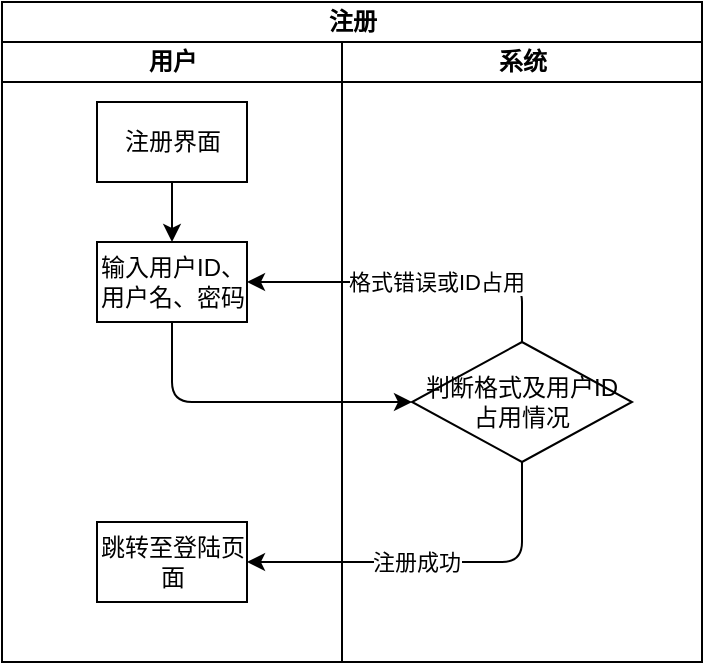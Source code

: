 <mxfile>
    <diagram id="CUubei5NfWrYBV8T60MC" name="第 1 页">
        <mxGraphModel dx="886" dy="526" grid="1" gridSize="10" guides="1" tooltips="1" connect="1" arrows="1" fold="1" page="1" pageScale="1" pageWidth="827" pageHeight="1169" math="0" shadow="0">
            <root>
                <mxCell id="0"/>
                <mxCell id="1" parent="0"/>
                <mxCell id="2" value="注册" style="swimlane;childLayout=stackLayout;resizeParent=1;resizeParentMax=0;startSize=20;html=1;rounded=0;shadow=0;glass=0;swimlaneFillColor=default;" vertex="1" parent="1">
                    <mxGeometry x="120" y="420" width="350" height="330" as="geometry"/>
                </mxCell>
                <mxCell id="3" value="用户" style="swimlane;startSize=20;html=1;rounded=0;swimlaneFillColor=default;" vertex="1" parent="2">
                    <mxGeometry y="20" width="170" height="310" as="geometry"/>
                </mxCell>
                <mxCell id="4" value="" style="edgeStyle=none;html=1;" edge="1" parent="3" source="5" target="6">
                    <mxGeometry relative="1" as="geometry"/>
                </mxCell>
                <mxCell id="5" value="注册界面" style="rounded=0;whiteSpace=wrap;html=1;gradientColor=none;" vertex="1" parent="3">
                    <mxGeometry x="47.5" y="30" width="75" height="40" as="geometry"/>
                </mxCell>
                <mxCell id="6" value="输入用户ID、用户名、密码" style="rounded=0;whiteSpace=wrap;html=1;gradientColor=none;" vertex="1" parent="3">
                    <mxGeometry x="47.5" y="100" width="75" height="40" as="geometry"/>
                </mxCell>
                <mxCell id="7" value="跳转至登陆页面" style="rounded=0;whiteSpace=wrap;html=1;gradientColor=none;" vertex="1" parent="3">
                    <mxGeometry x="47.5" y="240" width="75" height="40" as="geometry"/>
                </mxCell>
                <mxCell id="8" value="系统" style="swimlane;startSize=20;html=1;rounded=0;swimlaneFillColor=default;" vertex="1" parent="2">
                    <mxGeometry x="170" y="20" width="180" height="310" as="geometry"/>
                </mxCell>
                <mxCell id="9" value="&lt;div style=&quot;line-height: 120%;&quot;&gt;&lt;span style=&quot;background-color: initial;&quot;&gt;判断格式及用户ID占用情况&lt;/span&gt;&lt;br&gt;&lt;/div&gt;" style="rhombus;whiteSpace=wrap;html=1;gradientColor=none;align=center;spacingLeft=5;spacingRight=5;" vertex="1" parent="8">
                    <mxGeometry x="35" y="150" width="110" height="60" as="geometry"/>
                </mxCell>
                <mxCell id="10" value="" style="edgeStyle=none;html=1;" edge="1" parent="2" source="6" target="9">
                    <mxGeometry relative="1" as="geometry">
                        <mxPoint x="260" y="200" as="targetPoint"/>
                        <Array as="points">
                            <mxPoint x="85" y="200"/>
                        </Array>
                    </mxGeometry>
                </mxCell>
                <mxCell id="11" style="edgeStyle=none;html=1;entryX=1;entryY=0.5;entryDx=0;entryDy=0;" edge="1" parent="2" source="9" target="6">
                    <mxGeometry relative="1" as="geometry">
                        <Array as="points">
                            <mxPoint x="260" y="140"/>
                        </Array>
                    </mxGeometry>
                </mxCell>
                <mxCell id="12" value="格式错误或ID占用" style="edgeLabel;html=1;align=center;verticalAlign=middle;resizable=0;points=[];" vertex="1" connectable="0" parent="11">
                    <mxGeometry x="-0.124" relative="1" as="geometry">
                        <mxPoint as="offset"/>
                    </mxGeometry>
                </mxCell>
                <mxCell id="13" style="edgeStyle=none;html=1;" edge="1" parent="2" source="9" target="7">
                    <mxGeometry relative="1" as="geometry">
                        <mxPoint x="110" y="280" as="targetPoint"/>
                        <Array as="points">
                            <mxPoint x="260" y="280"/>
                        </Array>
                    </mxGeometry>
                </mxCell>
                <mxCell id="14" value="注册成功" style="edgeLabel;html=1;align=center;verticalAlign=middle;resizable=0;points=[];" vertex="1" connectable="0" parent="13">
                    <mxGeometry x="0.1" relative="1" as="geometry">
                        <mxPoint as="offset"/>
                    </mxGeometry>
                </mxCell>
            </root>
        </mxGraphModel>
    </diagram>
</mxfile>